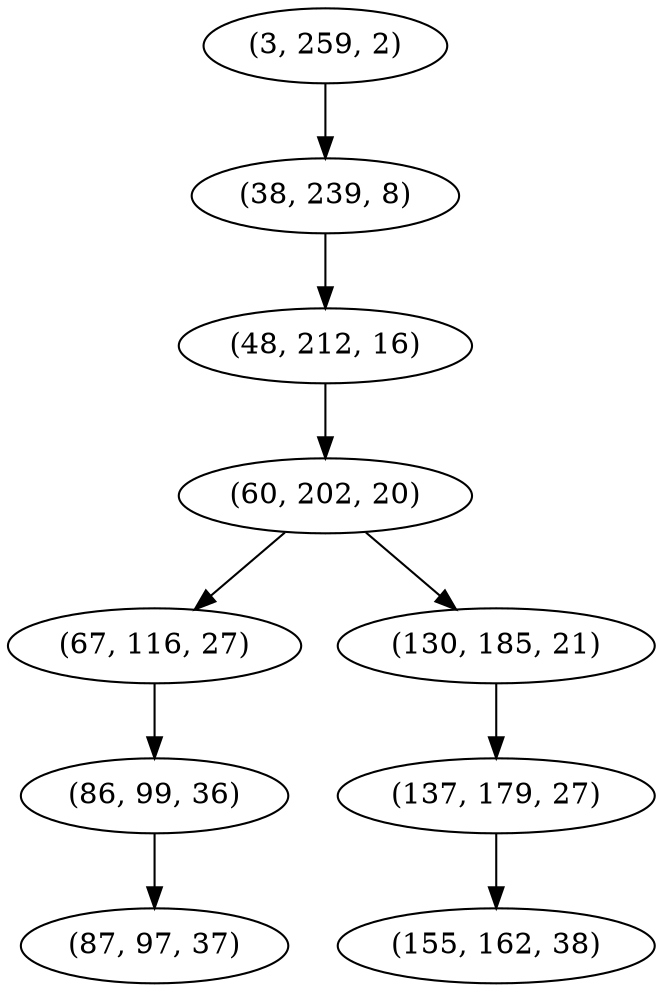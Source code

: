 digraph tree {
    "(3, 259, 2)";
    "(38, 239, 8)";
    "(48, 212, 16)";
    "(60, 202, 20)";
    "(67, 116, 27)";
    "(86, 99, 36)";
    "(87, 97, 37)";
    "(130, 185, 21)";
    "(137, 179, 27)";
    "(155, 162, 38)";
    "(3, 259, 2)" -> "(38, 239, 8)";
    "(38, 239, 8)" -> "(48, 212, 16)";
    "(48, 212, 16)" -> "(60, 202, 20)";
    "(60, 202, 20)" -> "(67, 116, 27)";
    "(60, 202, 20)" -> "(130, 185, 21)";
    "(67, 116, 27)" -> "(86, 99, 36)";
    "(86, 99, 36)" -> "(87, 97, 37)";
    "(130, 185, 21)" -> "(137, 179, 27)";
    "(137, 179, 27)" -> "(155, 162, 38)";
}
